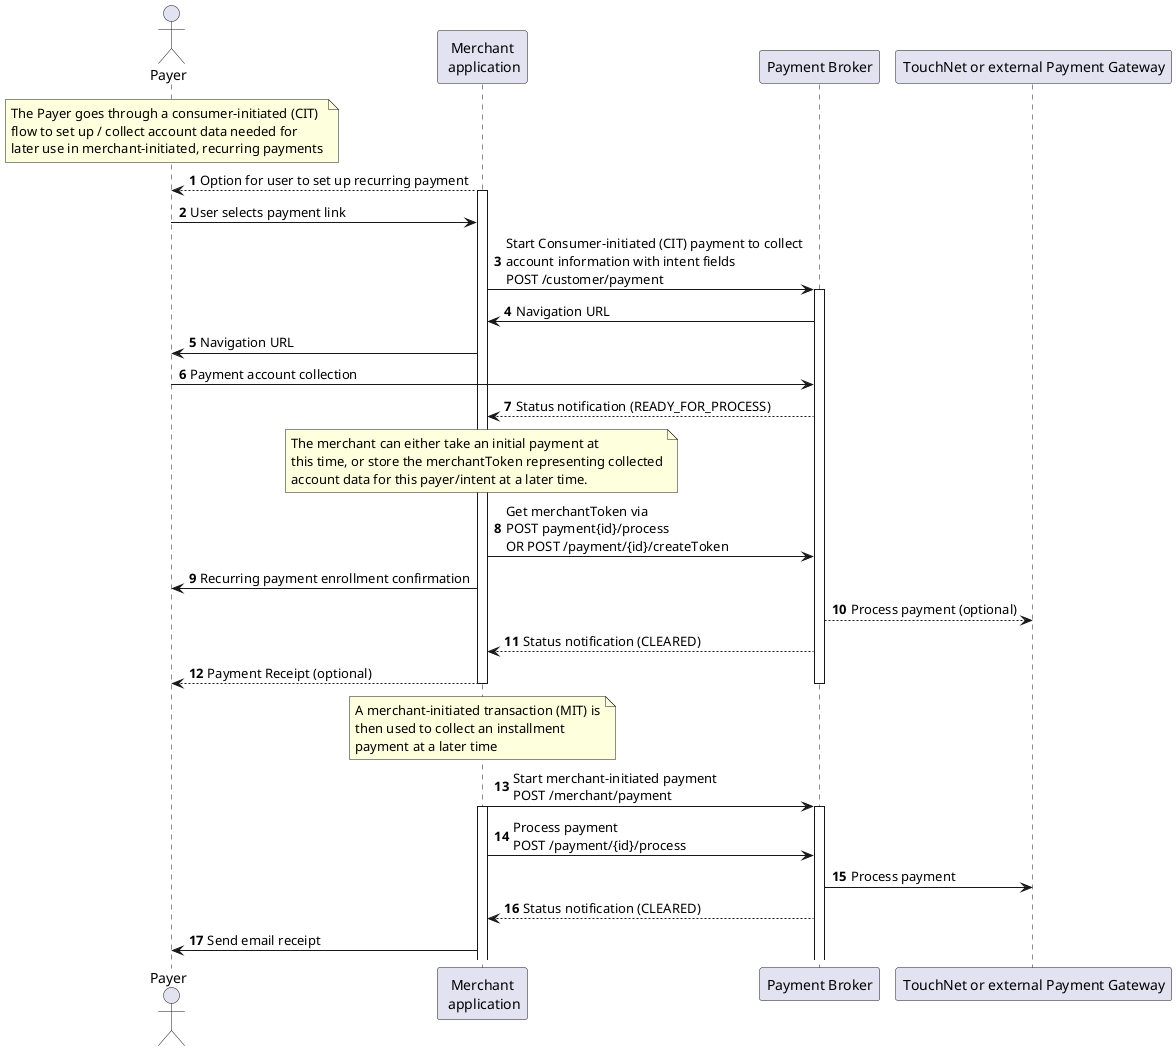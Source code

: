 @startuml
autonumber

' Declare the players on the screen
actor "Payer" as PAYER
participant "Merchant\n application" as  MBE
participant "Payment Broker" as PB
participant "TouchNet or external Payment Gateway" as TPG

' Start the diagram
note over PAYER
  The Payer goes through a consumer-initiated (CIT) 
  flow to set up / collect account data needed for  
  later use in merchant-initiated, recurring payments
end note

MBE --> PAYER: Option for user to set up recurring payment
activate MBE
PAYER -> MBE: User selects payment link
MBE -> PB: Start Consumer-initiated (CIT) payment to collect\naccount information with intent fields\nPOST /customer/payment
activate PB
PB -> MBE: Navigation URL
MBE -> PAYER: Navigation URL

PAYER -> PB: Payment account collection
PB --> MBE: Status notification (READY_FOR_PROCESS)
note over MBE
  The merchant can either take an initial payment at
  this time, or store the merchantToken representing collected
  account data for this payer/intent at a later time.
end note
MBE->PB: Get merchantToken via\nPOST payment{id}/process\nOR POST /payment/{id}/createToken
MBE->PAYER: Recurring payment enrollment confirmation
PB --> TPG: Process payment (optional)
PB-->MBE: Status notification (CLEARED)
MBE --> PAYER: Payment Receipt (optional)
deactivate MBE
deactivate PB

note over MBE
  A merchant-initiated transaction (MIT) is
  then used to collect an installment
  payment at a later time
end note

MBE->PB: Start merchant-initiated payment\nPOST /merchant/payment
activate MBE
activate PB
MBE->PB: Process payment\nPOST /payment/{id}/process
PB->TPG: Process payment
PB-->MBE:Status notification (CLEARED)
MBE->PAYER: Send email receipt

@enduml
